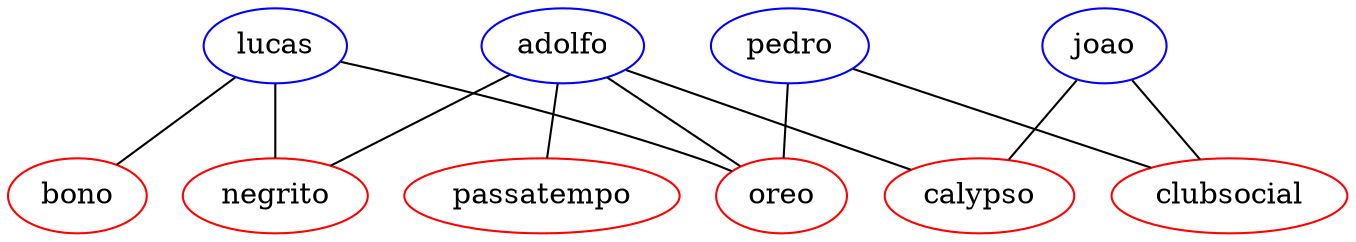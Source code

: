 graph compras{
	node [type=c color=blue]
	adolfo
	lucas
	pedro
	joao

	node [type=p color=red]
	passatempo
	negrito
	oreo
	calypso
	bono
	clubsocial

	adolfo -- passatempo
	adolfo -- negrito
	adolfo -- oreo
	adolfo -- calypso
	lucas -- oreo
	lucas -- bono
	lucas -- negrito
	pedro -- clubsocial
	pedro -- oreo
	joao -- calypso
	joao -- clubsocial
}
